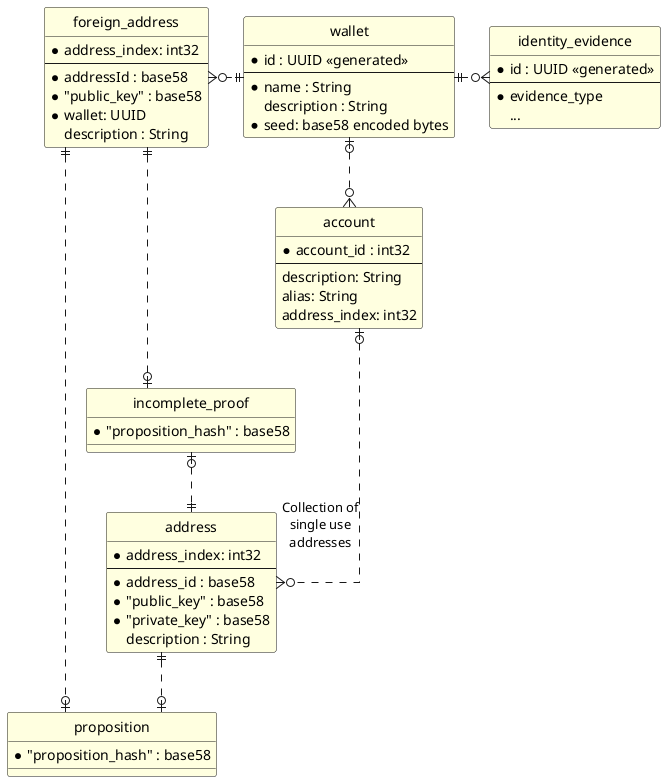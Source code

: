 @startuml

' hide the spot
hide circle

' avoid problems with angled crows feet
skinparam linetype ortho

entity wallet #lightyellow {
  *id : UUID <<generated>>
  --
  *name : String
  description : String
  *seed: base58 encoded bytes
}

entity "identity_evidence" as identity #lightyellow {
  *id : UUID <<generated>>
  --
  *evidence_type
  ...
}

entity account #lightyellow {
  *account_id : int32
  --
  description: String
  alias: String
  address_index: int32
}

entity "address" as addr #lightyellow {
  *address_index: int32
  --
  *address_id : base58
  *"public_key" : base58
  *"private_key" : base58
  description : String
}

entity "foreign_address" as foreign #lightyellow {
  *address_index: int32
  --
  *addressId : base58
  *"public_key" : base58
  *wallet: UUID
  description : String
}

entity "proposition" as prop #lightyellow {
  *"proposition_hash" : base58
}

entity "incomplete_proof" as proof #lightyellow {
  *"proposition_hash" : base58
}

foreign }o.|| wallet
wallet ||.o{ identity
wallet |o..o{ account
account |o...o{ addr : "Collection of\nsingle use\naddresses"
addr ||..o| prop
proof |o.||addr
foreign ||..o| prop
foreign ||..o| proof
@enduml
